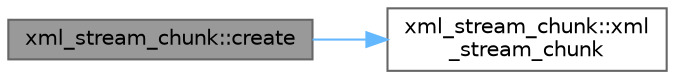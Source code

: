 digraph "xml_stream_chunk::create"
{
 // INTERACTIVE_SVG=YES
 // LATEX_PDF_SIZE
  bgcolor="transparent";
  edge [fontname=Helvetica,fontsize=10,labelfontname=Helvetica,labelfontsize=10];
  node [fontname=Helvetica,fontsize=10,shape=box,height=0.2,width=0.4];
  rankdir="LR";
  Node1 [id="Node000001",label="xml_stream_chunk::create",height=0.2,width=0.4,color="gray40", fillcolor="grey60", style="filled", fontcolor="black",tooltip=" "];
  Node1 -> Node2 [id="edge1_Node000001_Node000002",color="steelblue1",style="solid",tooltip=" "];
  Node2 [id="Node000002",label="xml_stream_chunk::xml\l_stream_chunk",height=0.2,width=0.4,color="grey40", fillcolor="white", style="filled",URL="$dc/d16/structxml__stream__chunk.html#a8b87fcb2074014dd252f752a95092337",tooltip=" "];
}

